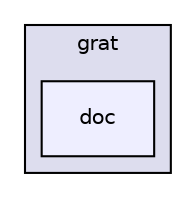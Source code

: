 digraph G {
  compound=true
  node [ fontsize="10", fontname="Helvetica"];
  edge [ labelfontsize="10", labelfontname="Helvetica"];
  subgraph clusterdir_01f81dc89839b69b499b525ab8d51194 {
    graph [ bgcolor="#ddddee", pencolor="black", label="grat" fontname="Helvetica", fontsize="10", URL="dir_01f81dc89839b69b499b525ab8d51194.html"]
  dir_b2102e1b47327ae700fc0adeb1c4bc7c [shape=box, label="doc", style="filled", fillcolor="#eeeeff", pencolor="black", URL="dir_b2102e1b47327ae700fc0adeb1c4bc7c.html"];
  }
}
